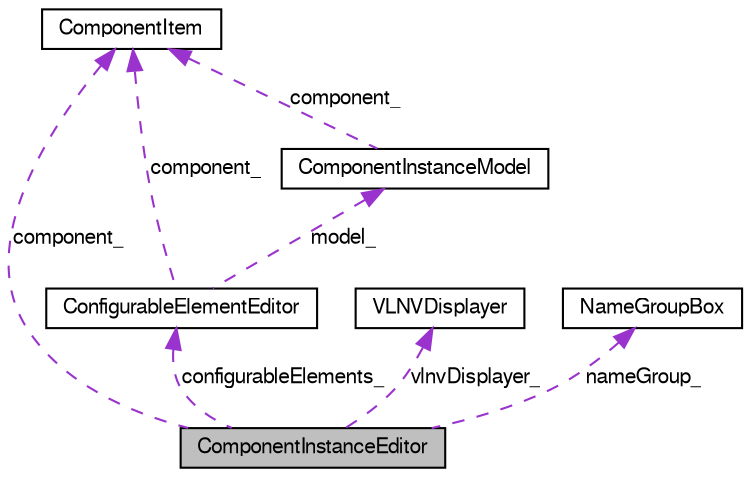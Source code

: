 digraph G
{
  bgcolor="transparent";
  edge [fontname="FreeSans",fontsize=10,labelfontname="FreeSans",labelfontsize=10];
  node [fontname="FreeSans",fontsize=10,shape=record];
  Node1 [label="ComponentInstanceEditor",height=0.2,width=0.4,color="black", fillcolor="grey75", style="filled" fontcolor="black"];
  Node2 -> Node1 [dir=back,color="darkorchid3",fontsize=10,style="dashed",label="component_",fontname="FreeSans"];
  Node2 [label="ComponentItem",height=0.2,width=0.4,color="black",URL="$class_component_item.html",tooltip="ComponentItem class."];
  Node3 -> Node1 [dir=back,color="darkorchid3",fontsize=10,style="dashed",label="vlnvDisplayer_",fontname="FreeSans"];
  Node3 [label="VLNVDisplayer",height=0.2,width=0.4,color="black",URL="$class_v_l_n_v_displayer.html",tooltip="VLNVDisplayer is a widget to display a vlnv tag in a GUI item."];
  Node4 -> Node1 [dir=back,color="darkorchid3",fontsize=10,style="dashed",label="nameGroup_",fontname="FreeSans"];
  Node4 [label="NameGroupBox",height=0.2,width=0.4,color="black",URL="$class_name_group_box.html",tooltip="NameGroupBox is widget to edit a spirit:nameGroup element in IP-Xact."];
  Node5 -> Node1 [dir=back,color="darkorchid3",fontsize=10,style="dashed",label="configurableElements_",fontname="FreeSans"];
  Node5 [label="ConfigurableElementEditor",height=0.2,width=0.4,color="black",URL="$class_configurable_element_editor.html",tooltip="Editor for configurable elements of a component instance."];
  Node2 -> Node5 [dir=back,color="darkorchid3",fontsize=10,style="dashed",label="component_",fontname="FreeSans"];
  Node6 -> Node5 [dir=back,color="darkorchid3",fontsize=10,style="dashed",label="model_",fontname="FreeSans"];
  Node6 [label="ComponentInstanceModel",height=0.2,width=0.4,color="black",URL="$class_component_instance_model.html",tooltip="Model class to manage the configurable element values being edited."];
  Node2 -> Node6 [dir=back,color="darkorchid3",fontsize=10,style="dashed",label="component_",fontname="FreeSans"];
}
